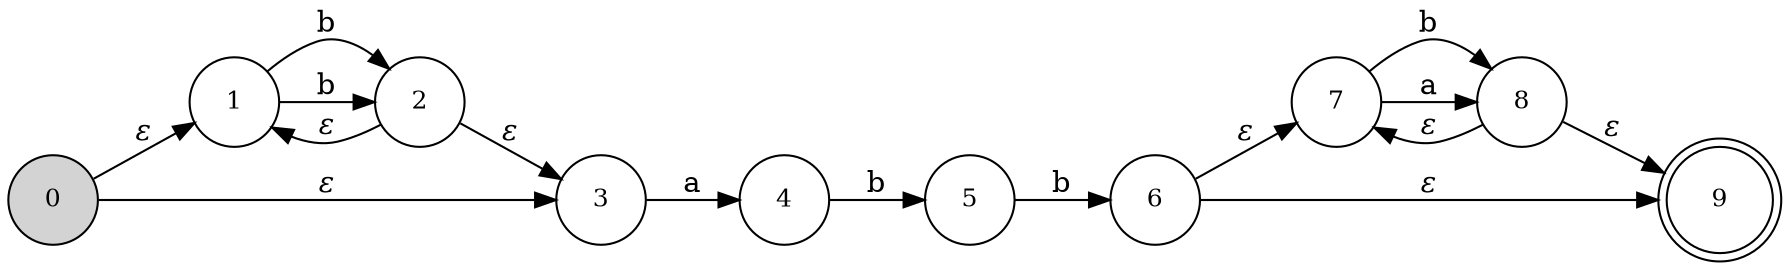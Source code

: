 digraph G {
	graph [bb="0,0,300.97,452.86",
		rankdir=LR
	];
	node [label="\N"];
	0	[fontsize=12,
		height=0.6,
		pos="110.27,406.28",
		shape=circle,
		style=filled,
		width=0.6];
	1	[fontsize=12,
		height=0.6,
		pos="34.732,431.26",
		width=0.6];
	0 -> 1	[label=𝜀,
		lp="75.359,424.46",
		pos="e,55.61,424.36 89.627,413.11 82.442,415.48 74.208,418.21 66.341,420.81"];
	3	[fontsize=12,
		height=0.6,
		pos="97.371,327.61",
		width=0.6];
	0 -> 3	[label=𝜀,
		lp="102.13,365.16",
		pos="e,100.94,349.35 106.74,384.78 105.52,377.3 104.11,368.72 102.77,360.53"];
	2	[fontsize=12,
		height=0.6,
		pos="21.6,352.95",
		width=0.6];
	1 -> 2	[label=b,
		lp="37.926,387.44",
		pos="e,36.151,369.36 43.128,411.18 43.403,401.75 42.01,390.38 39.473,380.19"];
	1 -> 2	[label=b,
		lp="13.543,391.53",
		pos="e,13.199,373.21 20.245,415.02 16.909,406.19 14.516,394.99 13.592,384.53"];
	2 -> 1	[label=𝜀,
		lp="24.588,393.92",
		pos="e,31.103,409.62 25.188,374.35 26.438,381.8 27.869,390.33 29.237,398.49"];
	2 -> 3	[label=𝜀,
		lp="51.359,349.62",
		pos="e,76.428,334.61 42.305,346.03 49.512,343.62 57.771,340.85 65.664,338.21"];
	4	[fontsize=12,
		height=0.6,
		pos="137.82,263.46",
		width=0.6];
	3 -> 4	[label=a,
		lp="111.62,292",
		pos="e,126.29,281.75 109.07,309.05 112.54,303.55 116.41,297.4 120.17,291.45"];
	5	[fontsize=12,
		height=0.6,
		pos="173.27,198.4",
		width=0.6];
	4 -> 5	[label=b,
		lp="149.45,227.68",
		pos="e,162.78,217.66 148.26,244.29 151.12,239.04 154.29,233.24 157.38,227.57"];
	6	[fontsize=12,
		height=0.6,
		pos="206.01,130",
		width=0.6];
	5 -> 6	[label=b,
		lp="183.86,160.98",
		pos="e,196.68,149.51 182.74,178.62 185.55,172.75 188.69,166.2 191.73,159.85"];
	7	[fontsize=12,
		height=0.6,
		pos="279.37,98.782",
		width=0.6];
	6 -> 7	[label=𝜀,
		lp="234.74,124.16",
		pos="e,259.1,107.41 226.06,121.47 233.04,118.5 241.03,115.1 248.67,111.85"];
	9	[fontsize=12,
		height=0.71111,
		pos="186.9,52.42",
		shape=doublecircle,
		width=0.71111];
	6 -> 9	[label=𝜀,
		lp="195.66,91.125",
		pos="e,193.13,77.729 200.79,108.8 199.24,102.5 197.49,95.415 195.77,88.448"];
	8	[fontsize=12,
		height=0.6,
		pos="260.08,21.6",
		width=0.6];
	7 -> 8	[label=b,
		lp="279.73,54.486",
		pos="e,275.88,36.849 286.15,78.067 285.68,68.628 283.39,57.381 280.05,47.406"];
	7 -> 8	[label=a,
		lp="256.12,60.483",
		pos="e,253.31,42.494 263.64,83.695 259.62,75.144 256.34,64.143 254.59,53.772"];
	8 -> 7	[label=𝜀,
		lp="265.7,62.087",
		pos="e,274.04,77.449 265.35,42.69 267.18,50.032 269.29,58.445 271.3,66.484"];
	8 -> 9	[label=𝜀,
		lp="228.09,41.465",
		pos="e,210.77,42.365 240.08,30.022 234.28,32.465 227.77,35.206 221.35,37.909"];
}
